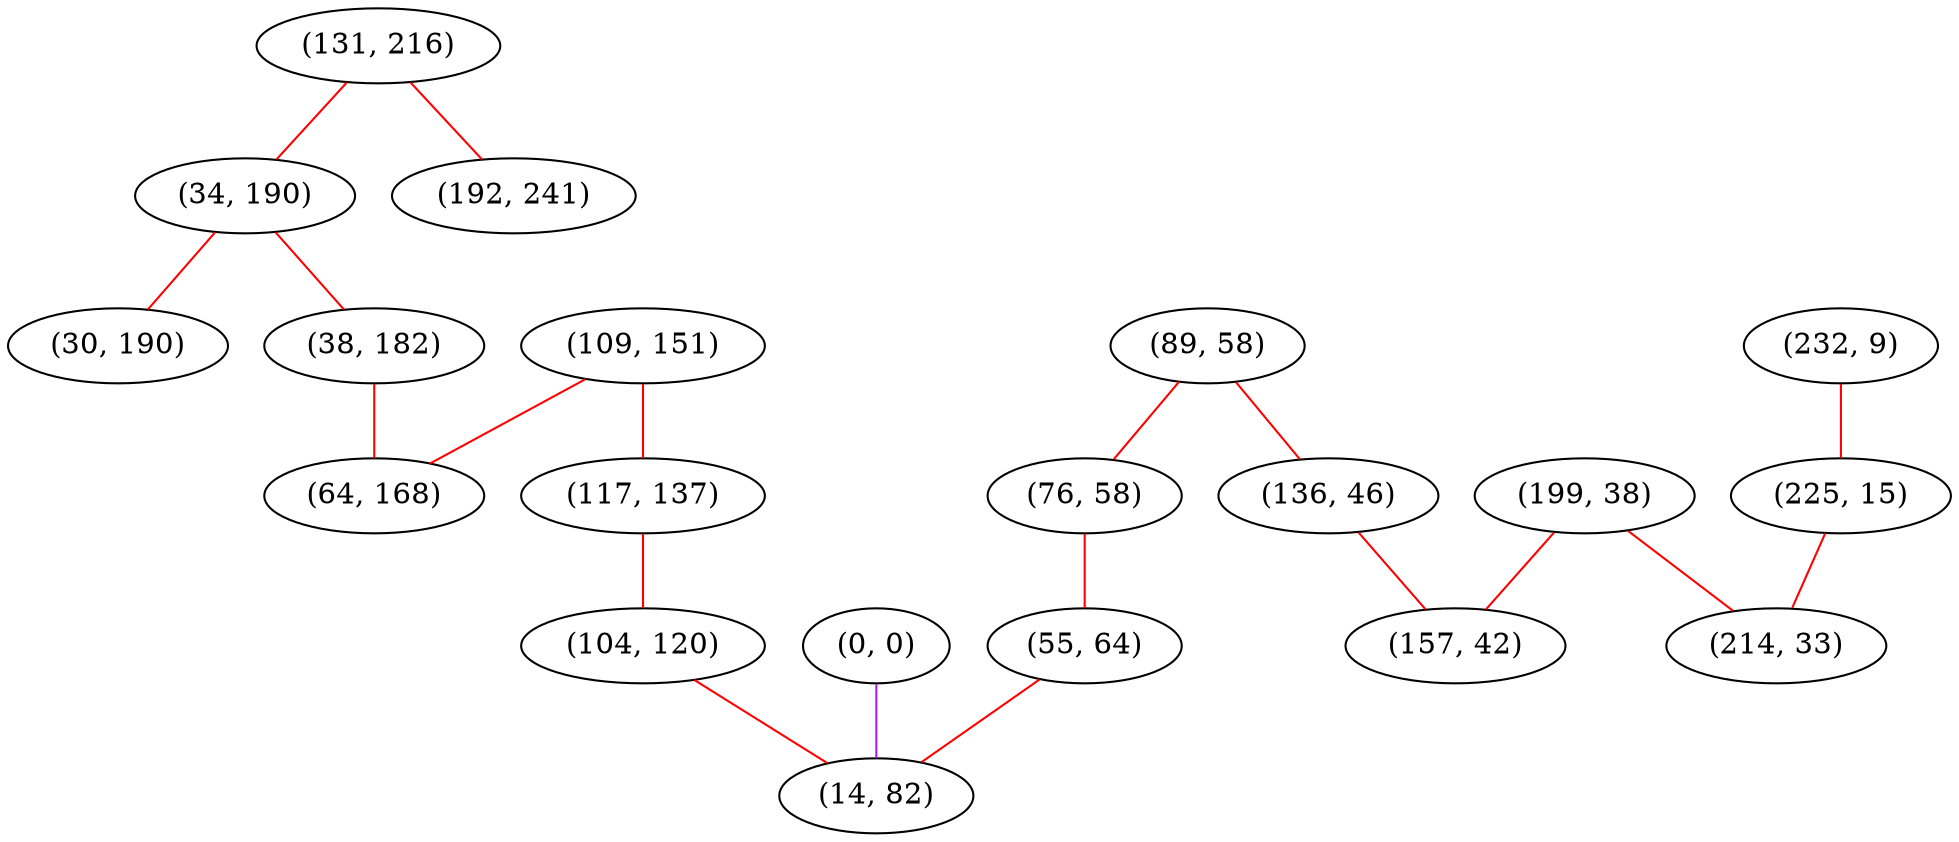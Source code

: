 graph "" {
"(131, 216)";
"(89, 58)";
"(109, 151)";
"(136, 46)";
"(76, 58)";
"(199, 38)";
"(34, 190)";
"(157, 42)";
"(232, 9)";
"(0, 0)";
"(225, 15)";
"(192, 241)";
"(117, 137)";
"(104, 120)";
"(55, 64)";
"(14, 82)";
"(38, 182)";
"(30, 190)";
"(64, 168)";
"(214, 33)";
"(131, 216)" -- "(192, 241)"  [color=red, key=0, weight=1];
"(131, 216)" -- "(34, 190)"  [color=red, key=0, weight=1];
"(89, 58)" -- "(76, 58)"  [color=red, key=0, weight=1];
"(89, 58)" -- "(136, 46)"  [color=red, key=0, weight=1];
"(109, 151)" -- "(117, 137)"  [color=red, key=0, weight=1];
"(109, 151)" -- "(64, 168)"  [color=red, key=0, weight=1];
"(136, 46)" -- "(157, 42)"  [color=red, key=0, weight=1];
"(76, 58)" -- "(55, 64)"  [color=red, key=0, weight=1];
"(199, 38)" -- "(214, 33)"  [color=red, key=0, weight=1];
"(199, 38)" -- "(157, 42)"  [color=red, key=0, weight=1];
"(34, 190)" -- "(38, 182)"  [color=red, key=0, weight=1];
"(34, 190)" -- "(30, 190)"  [color=red, key=0, weight=1];
"(232, 9)" -- "(225, 15)"  [color=red, key=0, weight=1];
"(0, 0)" -- "(14, 82)"  [color=purple, key=0, weight=4];
"(225, 15)" -- "(214, 33)"  [color=red, key=0, weight=1];
"(117, 137)" -- "(104, 120)"  [color=red, key=0, weight=1];
"(104, 120)" -- "(14, 82)"  [color=red, key=0, weight=1];
"(55, 64)" -- "(14, 82)"  [color=red, key=0, weight=1];
"(38, 182)" -- "(64, 168)"  [color=red, key=0, weight=1];
}
